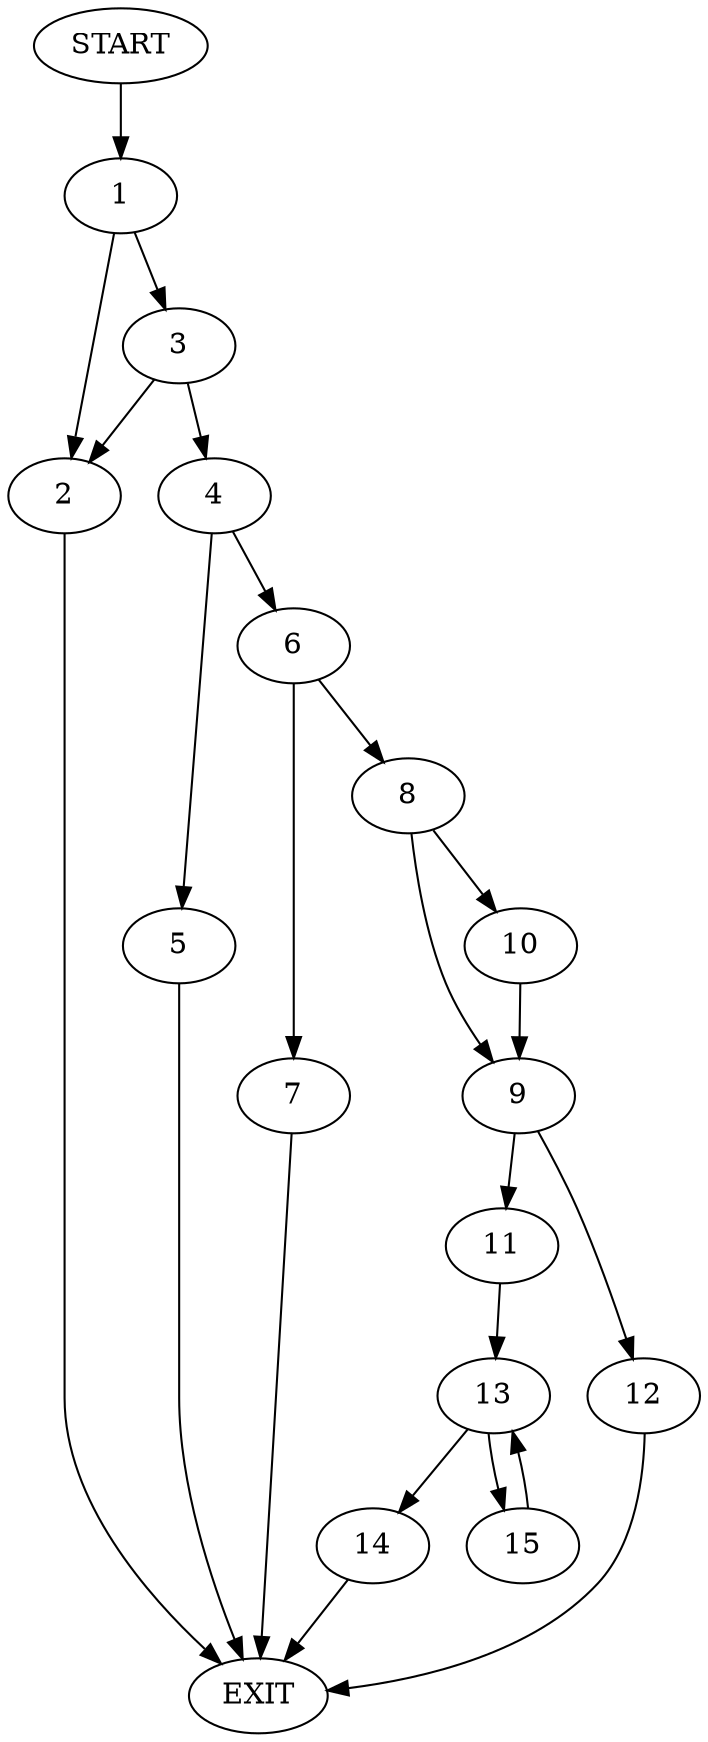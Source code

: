 digraph {
0 [label="START"]
16 [label="EXIT"]
0 -> 1
1 -> 2
1 -> 3
3 -> 4
3 -> 2
2 -> 16
4 -> 5
4 -> 6
6 -> 7
6 -> 8
5 -> 16
7 -> 16
8 -> 9
8 -> 10
9 -> 11
9 -> 12
10 -> 9
12 -> 16
11 -> 13
13 -> 14
13 -> 15
15 -> 13
14 -> 16
}
